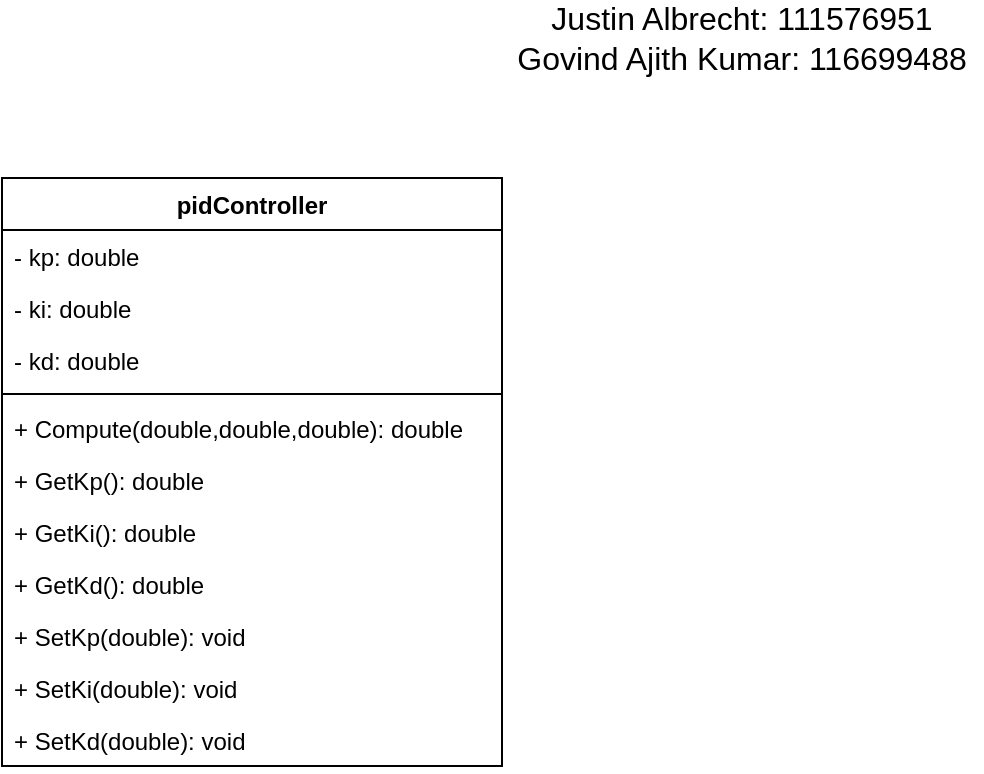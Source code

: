 <mxfile version="13.7.3" type="device"><diagram id="Oi4vtwLEsgSm9IO53Hhd" name="Page-1"><mxGraphModel dx="872" dy="1258" grid="1" gridSize="10" guides="1" tooltips="1" connect="1" arrows="1" fold="1" page="1" pageScale="1" pageWidth="850" pageHeight="1100" math="0" shadow="0"><root><mxCell id="0"/><mxCell id="1" parent="0"/><mxCell id="wHc65-KOla3gTp-T5IEH-17" value="&lt;font style=&quot;font-size: 16px&quot;&gt;Justin Albrecht: 111576951&lt;br&gt;Govind Ajith Kumar: 116699488&lt;/font&gt;" style="text;html=1;strokeColor=none;fillColor=none;align=center;verticalAlign=middle;whiteSpace=wrap;rounded=0;" vertex="1" parent="1"><mxGeometry x="550" y="30" width="240" height="20" as="geometry"/></mxCell><mxCell id="wHc65-KOla3gTp-T5IEH-1" value="pidController" style="swimlane;fontStyle=1;align=center;verticalAlign=top;childLayout=stackLayout;horizontal=1;startSize=26;horizontalStack=0;resizeParent=1;resizeParentMax=0;resizeLast=0;collapsible=1;marginBottom=0;" vertex="1" parent="1"><mxGeometry x="300" y="110" width="250" height="294" as="geometry"/></mxCell><mxCell id="wHc65-KOla3gTp-T5IEH-2" value="- kp: double" style="text;strokeColor=none;fillColor=none;align=left;verticalAlign=top;spacingLeft=4;spacingRight=4;overflow=hidden;rotatable=0;points=[[0,0.5],[1,0.5]];portConstraint=eastwest;" vertex="1" parent="wHc65-KOla3gTp-T5IEH-1"><mxGeometry y="26" width="250" height="26" as="geometry"/></mxCell><mxCell id="wHc65-KOla3gTp-T5IEH-8" value="- ki: double" style="text;strokeColor=none;fillColor=none;align=left;verticalAlign=top;spacingLeft=4;spacingRight=4;overflow=hidden;rotatable=0;points=[[0,0.5],[1,0.5]];portConstraint=eastwest;" vertex="1" parent="wHc65-KOla3gTp-T5IEH-1"><mxGeometry y="52" width="250" height="26" as="geometry"/></mxCell><mxCell id="wHc65-KOla3gTp-T5IEH-9" value="- kd: double" style="text;strokeColor=none;fillColor=none;align=left;verticalAlign=top;spacingLeft=4;spacingRight=4;overflow=hidden;rotatable=0;points=[[0,0.5],[1,0.5]];portConstraint=eastwest;" vertex="1" parent="wHc65-KOla3gTp-T5IEH-1"><mxGeometry y="78" width="250" height="26" as="geometry"/></mxCell><mxCell id="wHc65-KOla3gTp-T5IEH-3" value="" style="line;strokeWidth=1;fillColor=none;align=left;verticalAlign=middle;spacingTop=-1;spacingLeft=3;spacingRight=3;rotatable=0;labelPosition=right;points=[];portConstraint=eastwest;" vertex="1" parent="wHc65-KOla3gTp-T5IEH-1"><mxGeometry y="104" width="250" height="8" as="geometry"/></mxCell><mxCell id="wHc65-KOla3gTp-T5IEH-4" value="+ Compute(double,double,double): double" style="text;strokeColor=none;fillColor=none;align=left;verticalAlign=top;spacingLeft=4;spacingRight=4;overflow=hidden;rotatable=0;points=[[0,0.5],[1,0.5]];portConstraint=eastwest;" vertex="1" parent="wHc65-KOla3gTp-T5IEH-1"><mxGeometry y="112" width="250" height="26" as="geometry"/></mxCell><mxCell id="wHc65-KOla3gTp-T5IEH-11" value="+ GetKp(): double" style="text;strokeColor=none;fillColor=none;align=left;verticalAlign=top;spacingLeft=4;spacingRight=4;overflow=hidden;rotatable=0;points=[[0,0.5],[1,0.5]];portConstraint=eastwest;" vertex="1" parent="wHc65-KOla3gTp-T5IEH-1"><mxGeometry y="138" width="250" height="26" as="geometry"/></mxCell><mxCell id="wHc65-KOla3gTp-T5IEH-12" value="+ GetKi(): double" style="text;strokeColor=none;fillColor=none;align=left;verticalAlign=top;spacingLeft=4;spacingRight=4;overflow=hidden;rotatable=0;points=[[0,0.5],[1,0.5]];portConstraint=eastwest;" vertex="1" parent="wHc65-KOla3gTp-T5IEH-1"><mxGeometry y="164" width="250" height="26" as="geometry"/></mxCell><mxCell id="wHc65-KOla3gTp-T5IEH-13" value="+ GetKd(): double" style="text;strokeColor=none;fillColor=none;align=left;verticalAlign=top;spacingLeft=4;spacingRight=4;overflow=hidden;rotatable=0;points=[[0,0.5],[1,0.5]];portConstraint=eastwest;" vertex="1" parent="wHc65-KOla3gTp-T5IEH-1"><mxGeometry y="190" width="250" height="26" as="geometry"/></mxCell><mxCell id="wHc65-KOla3gTp-T5IEH-14" value="+ SetKp(double): void" style="text;strokeColor=none;fillColor=none;align=left;verticalAlign=top;spacingLeft=4;spacingRight=4;overflow=hidden;rotatable=0;points=[[0,0.5],[1,0.5]];portConstraint=eastwest;" vertex="1" parent="wHc65-KOla3gTp-T5IEH-1"><mxGeometry y="216" width="250" height="26" as="geometry"/></mxCell><mxCell id="wHc65-KOla3gTp-T5IEH-15" value="+ SetKi(double): void" style="text;strokeColor=none;fillColor=none;align=left;verticalAlign=top;spacingLeft=4;spacingRight=4;overflow=hidden;rotatable=0;points=[[0,0.5],[1,0.5]];portConstraint=eastwest;" vertex="1" parent="wHc65-KOla3gTp-T5IEH-1"><mxGeometry y="242" width="250" height="26" as="geometry"/></mxCell><mxCell id="wHc65-KOla3gTp-T5IEH-16" value="+ SetKd(double): void" style="text;strokeColor=none;fillColor=none;align=left;verticalAlign=top;spacingLeft=4;spacingRight=4;overflow=hidden;rotatable=0;points=[[0,0.5],[1,0.5]];portConstraint=eastwest;" vertex="1" parent="wHc65-KOla3gTp-T5IEH-1"><mxGeometry y="268" width="250" height="26" as="geometry"/></mxCell></root></mxGraphModel></diagram></mxfile>